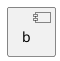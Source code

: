 {
  "sha1": "i2nni76xi4kpaqhsc6elahb9sf0kv72",
  "insertion": {
    "when": "2024-08-30T14:53:37.807Z",
    "url": "https://forum.plantuml.net/19103/remove-hide-sub-elements-in-included-plantuml",
    "user": "plantuml@gmail.com"
  }
}
@startuml

component a {
    component a_sub
}

component b {
    component b_sub
}

remove a
remove b_sub

@enduml
